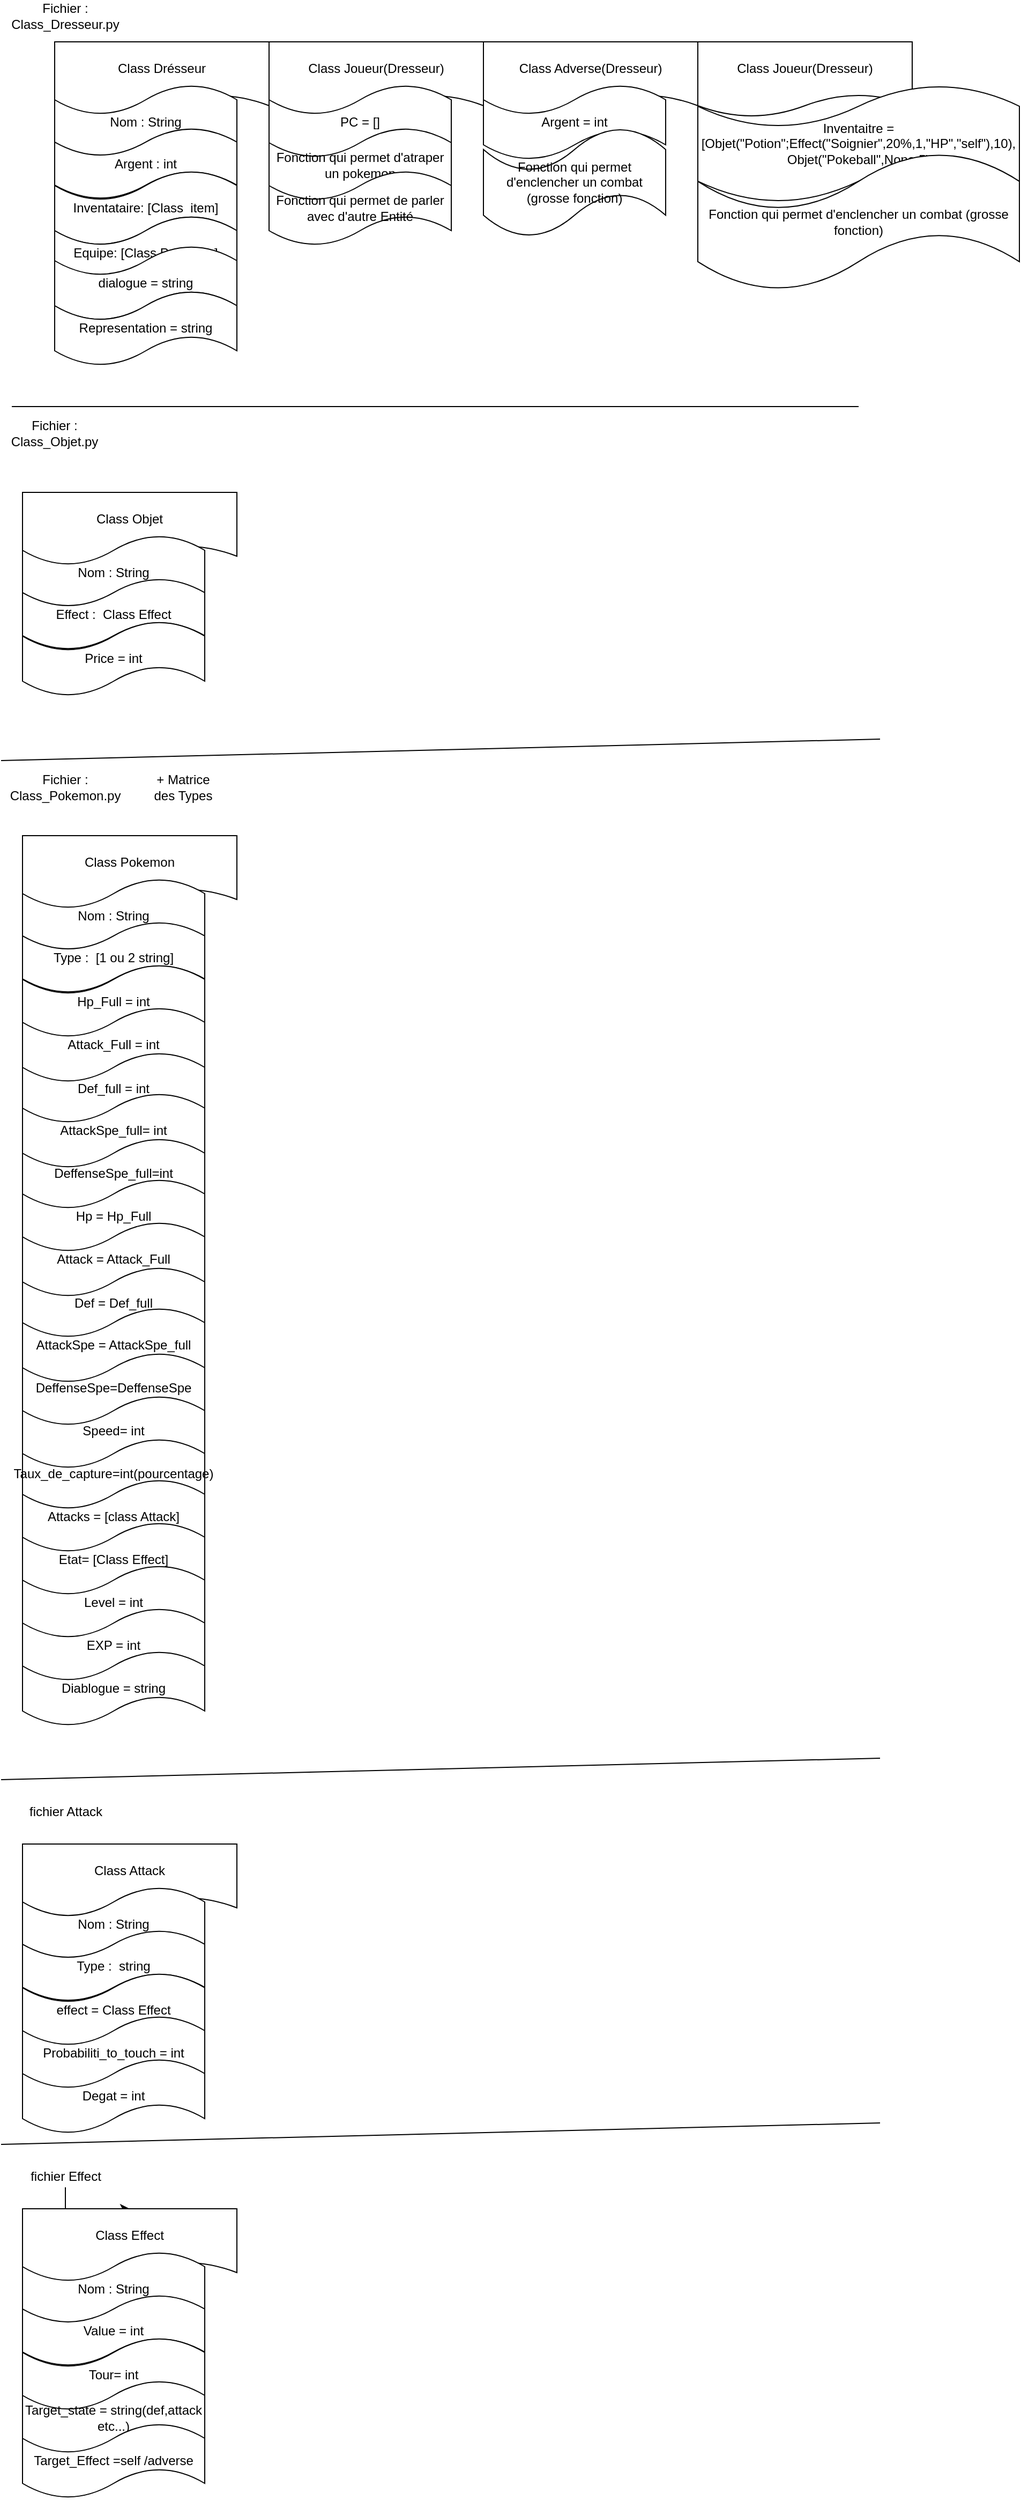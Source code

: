 <mxfile version="17.4.2" type="device"><diagram id="J2LMDggNZ9xzSjtepwIA" name="Page-1"><mxGraphModel dx="1038" dy="1810" grid="1" gridSize="10" guides="1" tooltips="1" connect="1" arrows="1" fold="1" page="1" pageScale="1" pageWidth="827" pageHeight="1169" math="0" shadow="0"><root><mxCell id="0"/><mxCell id="1" parent="0"/><mxCell id="tbB_ug-aNqgxXt2CeSVb-9" value="Class Drésseur" style="shape=document;whiteSpace=wrap;html=1;boundedLbl=1;" parent="1" vertex="1"><mxGeometry x="50" y="-1130" width="200" height="70" as="geometry"/></mxCell><mxCell id="tbB_ug-aNqgxXt2CeSVb-10" value="Nom : String" style="shape=tape;whiteSpace=wrap;html=1;" parent="1" vertex="1"><mxGeometry x="50" y="-1090" width="170" height="70" as="geometry"/></mxCell><mxCell id="tbB_ug-aNqgxXt2CeSVb-11" value="Argent : int" style="shape=tape;whiteSpace=wrap;html=1;" parent="1" vertex="1"><mxGeometry x="50" y="-1050" width="170" height="67" as="geometry"/></mxCell><mxCell id="tbB_ug-aNqgxXt2CeSVb-12" value="Inventataire: [Class&amp;nbsp; item]" style="shape=tape;whiteSpace=wrap;html=1;" parent="1" vertex="1"><mxGeometry x="50" y="-1010" width="170" height="70" as="geometry"/></mxCell><mxCell id="tbB_ug-aNqgxXt2CeSVb-13" value="Equipe: [Class Pokemon]" style="shape=tape;whiteSpace=wrap;html=1;" parent="1" vertex="1"><mxGeometry x="50" y="-968" width="170" height="70" as="geometry"/></mxCell><mxCell id="tbB_ug-aNqgxXt2CeSVb-18" value="Class Objet" style="shape=document;whiteSpace=wrap;html=1;boundedLbl=1;" parent="1" vertex="1"><mxGeometry x="20" y="-710" width="200" height="70" as="geometry"/></mxCell><mxCell id="tbB_ug-aNqgxXt2CeSVb-19" value="Nom : String" style="shape=tape;whiteSpace=wrap;html=1;" parent="1" vertex="1"><mxGeometry x="20" y="-670" width="170" height="70" as="geometry"/></mxCell><mxCell id="tbB_ug-aNqgxXt2CeSVb-20" value="Effect :&amp;nbsp; Class Effect" style="shape=tape;whiteSpace=wrap;html=1;" parent="1" vertex="1"><mxGeometry x="20" y="-630" width="170" height="67" as="geometry"/></mxCell><mxCell id="tbB_ug-aNqgxXt2CeSVb-21" value="Price = int" style="shape=tape;whiteSpace=wrap;html=1;" parent="1" vertex="1"><mxGeometry x="20" y="-590" width="170" height="70" as="geometry"/></mxCell><mxCell id="tbB_ug-aNqgxXt2CeSVb-23" value="Class Pokemon" style="shape=document;whiteSpace=wrap;html=1;boundedLbl=1;" parent="1" vertex="1"><mxGeometry x="20" y="-390" width="200" height="70" as="geometry"/></mxCell><mxCell id="tbB_ug-aNqgxXt2CeSVb-24" value="Nom : String" style="shape=tape;whiteSpace=wrap;html=1;" parent="1" vertex="1"><mxGeometry x="20" y="-350" width="170" height="70" as="geometry"/></mxCell><mxCell id="tbB_ug-aNqgxXt2CeSVb-25" value="Type :&amp;nbsp; [1 ou 2 string]" style="shape=tape;whiteSpace=wrap;html=1;" parent="1" vertex="1"><mxGeometry x="20" y="-310" width="170" height="67" as="geometry"/></mxCell><mxCell id="tbB_ug-aNqgxXt2CeSVb-26" value="Hp_Full = int" style="shape=tape;whiteSpace=wrap;html=1;" parent="1" vertex="1"><mxGeometry x="20" y="-270" width="170" height="70" as="geometry"/></mxCell><mxCell id="tbB_ug-aNqgxXt2CeSVb-27" value="Def_full = int" style="shape=tape;whiteSpace=wrap;html=1;" parent="1" vertex="1"><mxGeometry x="20" y="-189" width="170" height="70" as="geometry"/></mxCell><mxCell id="tbB_ug-aNqgxXt2CeSVb-28" value="" style="endArrow=none;html=1;rounded=0;" parent="1" edge="1"><mxGeometry width="50" height="50" relative="1" as="geometry"><mxPoint x="10" y="-790" as="sourcePoint"/><mxPoint x="800" y="-790" as="targetPoint"/><Array as="points"/></mxGeometry></mxCell><mxCell id="tbB_ug-aNqgxXt2CeSVb-29" value="" style="endArrow=none;html=1;rounded=0;" parent="1" edge="1"><mxGeometry width="50" height="50" relative="1" as="geometry"><mxPoint y="-460" as="sourcePoint"/><mxPoint x="820" y="-480" as="targetPoint"/></mxGeometry></mxCell><mxCell id="tbB_ug-aNqgxXt2CeSVb-30" value="Fichier : Class_Dresseur.py" style="text;html=1;strokeColor=none;fillColor=none;align=center;verticalAlign=middle;whiteSpace=wrap;rounded=0;" parent="1" vertex="1"><mxGeometry x="30" y="-1169" width="60" height="30" as="geometry"/></mxCell><mxCell id="tbB_ug-aNqgxXt2CeSVb-33" value="Fichier : Class_Objet.py" style="text;html=1;strokeColor=none;fillColor=none;align=center;verticalAlign=middle;whiteSpace=wrap;rounded=0;" parent="1" vertex="1"><mxGeometry x="20" y="-780" width="60" height="30" as="geometry"/></mxCell><mxCell id="tbB_ug-aNqgxXt2CeSVb-34" value="Fichier : Class_Pokemon.py" style="text;html=1;strokeColor=none;fillColor=none;align=center;verticalAlign=middle;whiteSpace=wrap;rounded=0;" parent="1" vertex="1"><mxGeometry x="30" y="-450" width="60" height="30" as="geometry"/></mxCell><mxCell id="tbB_ug-aNqgxXt2CeSVb-35" value="+ Matrice des Types&lt;br&gt;" style="text;html=1;strokeColor=none;fillColor=none;align=center;verticalAlign=middle;whiteSpace=wrap;rounded=0;" parent="1" vertex="1"><mxGeometry x="140" y="-450" width="60" height="30" as="geometry"/></mxCell><mxCell id="tbB_ug-aNqgxXt2CeSVb-36" value="Attack_Full = int" style="shape=tape;whiteSpace=wrap;html=1;" parent="1" vertex="1"><mxGeometry x="20" y="-230" width="170" height="70" as="geometry"/></mxCell><mxCell id="tbB_ug-aNqgxXt2CeSVb-37" value="DeffenseSpe_full=int" style="shape=tape;whiteSpace=wrap;html=1;" parent="1" vertex="1"><mxGeometry x="20" y="-110" width="170" height="70" as="geometry"/></mxCell><mxCell id="tbB_ug-aNqgxXt2CeSVb-38" value="AttackSpe_full= int" style="shape=tape;whiteSpace=wrap;html=1;" parent="1" vertex="1"><mxGeometry x="20" y="-150" width="170" height="70" as="geometry"/></mxCell><mxCell id="tbB_ug-aNqgxXt2CeSVb-39" value="Taux_de_capture=int(pourcentage)" style="shape=tape;whiteSpace=wrap;html=1;" parent="1" vertex="1"><mxGeometry x="20" y="170" width="170" height="70" as="geometry"/></mxCell><mxCell id="tbB_ug-aNqgxXt2CeSVb-40" value="Speed= int" style="shape=tape;whiteSpace=wrap;html=1;" parent="1" vertex="1"><mxGeometry x="20" y="130" width="170" height="70" as="geometry"/></mxCell><mxCell id="tbB_ug-aNqgxXt2CeSVb-41" value="Hp = Hp_Full" style="shape=tape;whiteSpace=wrap;html=1;" parent="1" vertex="1"><mxGeometry x="20" y="-70" width="170" height="70" as="geometry"/></mxCell><mxCell id="tbB_ug-aNqgxXt2CeSVb-42" value="Def = Def_full" style="shape=tape;whiteSpace=wrap;html=1;" parent="1" vertex="1"><mxGeometry x="20" y="11" width="170" height="70" as="geometry"/></mxCell><mxCell id="tbB_ug-aNqgxXt2CeSVb-43" value="Attack = Attack_Full" style="shape=tape;whiteSpace=wrap;html=1;" parent="1" vertex="1"><mxGeometry x="20" y="-30" width="170" height="70" as="geometry"/></mxCell><mxCell id="tbB_ug-aNqgxXt2CeSVb-44" value="DeffenseSpe=DeffenseSpe" style="shape=tape;whiteSpace=wrap;html=1;" parent="1" vertex="1"><mxGeometry x="20" y="90" width="170" height="70" as="geometry"/></mxCell><mxCell id="tbB_ug-aNqgxXt2CeSVb-45" value="AttackSpe = AttackSpe_full" style="shape=tape;whiteSpace=wrap;html=1;" parent="1" vertex="1"><mxGeometry x="20" y="50" width="170" height="70" as="geometry"/></mxCell><mxCell id="tbB_ug-aNqgxXt2CeSVb-47" value="" style="endArrow=none;html=1;rounded=0;" parent="1" edge="1"><mxGeometry width="50" height="50" relative="1" as="geometry"><mxPoint y="490" as="sourcePoint"/><mxPoint x="820" y="470" as="targetPoint"/></mxGeometry></mxCell><mxCell id="tbB_ug-aNqgxXt2CeSVb-49" value="fichier Attack&lt;br&gt;" style="text;html=1;align=center;verticalAlign=middle;resizable=0;points=[];autosize=1;strokeColor=none;fillColor=none;" parent="1" vertex="1"><mxGeometry x="20" y="510" width="80" height="20" as="geometry"/></mxCell><mxCell id="tbB_ug-aNqgxXt2CeSVb-50" value="Attacks = [class Attack]" style="shape=tape;whiteSpace=wrap;html=1;" parent="1" vertex="1"><mxGeometry x="20" y="210" width="170" height="70" as="geometry"/></mxCell><mxCell id="tbB_ug-aNqgxXt2CeSVb-51" value="Class Attack" style="shape=document;whiteSpace=wrap;html=1;boundedLbl=1;" parent="1" vertex="1"><mxGeometry x="20" y="550" width="200" height="70" as="geometry"/></mxCell><mxCell id="tbB_ug-aNqgxXt2CeSVb-52" value="Nom : String" style="shape=tape;whiteSpace=wrap;html=1;" parent="1" vertex="1"><mxGeometry x="20" y="590" width="170" height="70" as="geometry"/></mxCell><mxCell id="tbB_ug-aNqgxXt2CeSVb-53" value="Type :&amp;nbsp; string" style="shape=tape;whiteSpace=wrap;html=1;" parent="1" vertex="1"><mxGeometry x="20" y="630" width="170" height="67" as="geometry"/></mxCell><mxCell id="tbB_ug-aNqgxXt2CeSVb-54" value="effect = Class Effect" style="shape=tape;whiteSpace=wrap;html=1;" parent="1" vertex="1"><mxGeometry x="20" y="670" width="170" height="70" as="geometry"/></mxCell><mxCell id="tbB_ug-aNqgxXt2CeSVb-56" value="Probabiliti_to_touch = int" style="shape=tape;whiteSpace=wrap;html=1;" parent="1" vertex="1"><mxGeometry x="20" y="710" width="170" height="70" as="geometry"/></mxCell><mxCell id="tbB_ug-aNqgxXt2CeSVb-67" value="" style="endArrow=none;html=1;rounded=0;" parent="1" edge="1"><mxGeometry width="50" height="50" relative="1" as="geometry"><mxPoint y="830" as="sourcePoint"/><mxPoint x="820" y="810" as="targetPoint"/></mxGeometry></mxCell><mxCell id="tbB_ug-aNqgxXt2CeSVb-74" value="" style="edgeStyle=orthogonalEdgeStyle;rounded=0;orthogonalLoop=1;jettySize=auto;html=1;" parent="1" source="tbB_ug-aNqgxXt2CeSVb-68" target="tbB_ug-aNqgxXt2CeSVb-69" edge="1"><mxGeometry relative="1" as="geometry"/></mxCell><mxCell id="tbB_ug-aNqgxXt2CeSVb-68" value="fichier Effect" style="text;html=1;align=center;verticalAlign=middle;resizable=0;points=[];autosize=1;strokeColor=none;fillColor=none;" parent="1" vertex="1"><mxGeometry x="20" y="850" width="80" height="20" as="geometry"/></mxCell><mxCell id="tbB_ug-aNqgxXt2CeSVb-69" value="Class Effect" style="shape=document;whiteSpace=wrap;html=1;boundedLbl=1;" parent="1" vertex="1"><mxGeometry x="20" y="890" width="200" height="70" as="geometry"/></mxCell><mxCell id="tbB_ug-aNqgxXt2CeSVb-70" value="Nom : String" style="shape=tape;whiteSpace=wrap;html=1;" parent="1" vertex="1"><mxGeometry x="20" y="930" width="170" height="70" as="geometry"/></mxCell><mxCell id="tbB_ug-aNqgxXt2CeSVb-71" value="Value = int" style="shape=tape;whiteSpace=wrap;html=1;" parent="1" vertex="1"><mxGeometry x="20" y="970" width="170" height="67" as="geometry"/></mxCell><mxCell id="tbB_ug-aNqgxXt2CeSVb-72" value="Tour= int" style="shape=tape;whiteSpace=wrap;html=1;" parent="1" vertex="1"><mxGeometry x="20" y="1010" width="170" height="70" as="geometry"/></mxCell><mxCell id="tbB_ug-aNqgxXt2CeSVb-73" value="Target_state = string(def,attack etc...)&lt;span style=&quot;color: rgba(0 , 0 , 0 , 0) ; font-family: monospace ; font-size: 0px&quot;&gt;%3CmxGraphModel%3E%3Croot%3E%3CmxCell%20id%3D%220%22%2F%3E%3CmxCell%20id%3D%221%22%20parent%3D%220%22%2F%3E%3CmxCell%20id%3D%222%22%20value%3D%22Etat%3D%20%5BClass%20Effect%5D%22%20style%3D%22shape%3Dtape%3BwhiteSpace%3Dwrap%3Bhtml%3D1%3B%22%20vertex%3D%221%22%20parent%3D%221%22%3E%3CmxGeometry%20x%3D%2220%22%20y%3D%22250%22%20width%3D%22170%22%20height%3D%2270%22%20as%3D%22geometry%22%2F%3E%3C%2FmxCell%3E%3C%2Froot%3E%3C%2FmxGraphModel%3E&lt;/span&gt;" style="shape=tape;whiteSpace=wrap;html=1;" parent="1" vertex="1"><mxGeometry x="20" y="1050" width="170" height="70" as="geometry"/></mxCell><mxCell id="tbB_ug-aNqgxXt2CeSVb-75" value="Degat = int" style="shape=tape;whiteSpace=wrap;html=1;" parent="1" vertex="1"><mxGeometry x="20" y="750" width="170" height="70" as="geometry"/></mxCell><mxCell id="tbB_ug-aNqgxXt2CeSVb-76" value="Etat= [Class Effect]" style="shape=tape;whiteSpace=wrap;html=1;" parent="1" vertex="1"><mxGeometry x="20" y="250" width="170" height="70" as="geometry"/></mxCell><mxCell id="tbB_ug-aNqgxXt2CeSVb-77" value="Level = int&lt;span style=&quot;color: rgba(0 , 0 , 0 , 0) ; font-family: monospace ; font-size: 0px&quot;&gt;%3CmxGraphModel%3E%3Croot%3E%3CmxCell%20id%3D%220%22%2F%3E%3CmxCell%20id%3D%221%22%20parent%3D%220%22%2F%3E%3CmxCell%20id%3D%222%22%20value%3D%22Etat%3D%20%5BClass%20Effect%5D%22%20style%3D%22shape%3Dtape%3BwhiteSpace%3Dwrap%3Bhtml%3D1%3B%22%20vertex%3D%221%22%20parent%3D%221%22%3E%3CmxGeometry%20x%3D%2220%22%20y%3D%22250%22%20width%3D%22170%22%20height%3D%2270%22%20as%3D%22geometry%22%2F%3E%3C%2FmxCell%3E%3C%2Froot%3E%3C%2FmxGraphModel%3E&lt;/span&gt;" style="shape=tape;whiteSpace=wrap;html=1;" parent="1" vertex="1"><mxGeometry x="20" y="290" width="170" height="70" as="geometry"/></mxCell><mxCell id="tbB_ug-aNqgxXt2CeSVb-78" value="EXP = int" style="shape=tape;whiteSpace=wrap;html=1;" parent="1" vertex="1"><mxGeometry x="20" y="330" width="170" height="70" as="geometry"/></mxCell><mxCell id="tbB_ug-aNqgxXt2CeSVb-79" value="Target_Effect =self /adverse&lt;span style=&quot;color: rgba(0 , 0 , 0 , 0) ; font-family: monospace ; font-size: 0px&quot;&gt;%3CmxGraphModel%3E%3Croot%3E%3CmxCell%20id%3D%220%22%2F%3E%3CmxCell%20id%3D%221%22%20parent%3D%220%22%2F%3E%3CmxCell%20id%3D%222%22%20value%3D%22Etat%3D%20%5BClass%20Effect%5D%22%20style%3D%22shape%3Dtape%3BwhiteSpace%3Dwrap%3Bhtml%3D1%3B%22%20vertex%3D%221%22%20parent%3D%221%22%3E%3CmxGeometry%20x%3D%2220%22%20y%3D%22250%22%20width%3D%22170%22%20height%3D%2270%22%20as%3D%22geometry%22%2F%3E%3C%2FmxCell%3E%3C%2Froot%3E%3C%2FmxGraphModel%3E&lt;/span&gt;" style="shape=tape;whiteSpace=wrap;html=1;" parent="1" vertex="1"><mxGeometry x="20" y="1090" width="170" height="70" as="geometry"/></mxCell><mxCell id="tbB_ug-aNqgxXt2CeSVb-81" value="Class Joueur(Dresseur)" style="shape=document;whiteSpace=wrap;html=1;boundedLbl=1;fillColor=#FFFFFF;strokeColor=#000000;" parent="1" vertex="1"><mxGeometry x="250" y="-1130" width="200" height="70" as="geometry"/></mxCell><mxCell id="tbB_ug-aNqgxXt2CeSVb-82" value="PC = []" style="shape=tape;whiteSpace=wrap;html=1;fillColor=#FFFFFF;strokeColor=#000000;" parent="1" vertex="1"><mxGeometry x="250" y="-1090" width="170" height="70" as="geometry"/></mxCell><mxCell id="tbB_ug-aNqgxXt2CeSVb-88" value="Fonction qui permet d'atraper un pokemon" style="shape=tape;whiteSpace=wrap;html=1;fillColor=#FFFFFF;strokeColor=#000000;" parent="1" vertex="1"><mxGeometry x="250" y="-1050" width="170" height="70" as="geometry"/></mxCell><mxCell id="tbB_ug-aNqgxXt2CeSVb-89" value="Class Adverse(Dresseur)" style="shape=document;whiteSpace=wrap;html=1;boundedLbl=1;fillColor=#FFFFFF;strokeColor=#000000;" parent="1" vertex="1"><mxGeometry x="450" y="-1130" width="200" height="70" as="geometry"/></mxCell><mxCell id="tbB_ug-aNqgxXt2CeSVb-90" value="Argent = int" style="shape=tape;whiteSpace=wrap;html=1;fillColor=#FFFFFF;strokeColor=#000000;" parent="1" vertex="1"><mxGeometry x="450" y="-1090" width="170" height="70" as="geometry"/></mxCell><mxCell id="tbB_ug-aNqgxXt2CeSVb-91" value="Fonction qui permet d'enclencher un combat (grosse fonction)" style="shape=tape;whiteSpace=wrap;html=1;fillColor=#FFFFFF;strokeColor=#000000;" parent="1" vertex="1"><mxGeometry x="450" y="-1050" width="170" height="102" as="geometry"/></mxCell><mxCell id="tbB_ug-aNqgxXt2CeSVb-92" value="Fonction qui permet de parler avec d'autre Entité" style="shape=tape;whiteSpace=wrap;html=1;fillColor=#FFFFFF;strokeColor=#000000;" parent="1" vertex="1"><mxGeometry x="250" y="-1010" width="170" height="70" as="geometry"/></mxCell><mxCell id="tbB_ug-aNqgxXt2CeSVb-93" value="Diablogue = string" style="shape=tape;whiteSpace=wrap;html=1;" parent="1" vertex="1"><mxGeometry x="20" y="370" width="170" height="70" as="geometry"/></mxCell><mxCell id="tbB_ug-aNqgxXt2CeSVb-94" value="dialogue = string" style="shape=tape;whiteSpace=wrap;html=1;" parent="1" vertex="1"><mxGeometry x="50" y="-940" width="170" height="70" as="geometry"/></mxCell><mxCell id="tbB_ug-aNqgxXt2CeSVb-95" value="Class Joueur(Dresseur)" style="shape=document;whiteSpace=wrap;html=1;boundedLbl=1;fillColor=#FFFFFF;strokeColor=#000000;" parent="1" vertex="1"><mxGeometry x="650" y="-1130" width="200" height="70" as="geometry"/></mxCell><mxCell id="tbB_ug-aNqgxXt2CeSVb-96" value="Inventaitre = [Objet(&quot;Potion&quot;;Effect(&quot;Soignier&quot;,20%,1,&quot;HP&quot;,&quot;self&quot;),10),&lt;br&gt;Objet(&quot;Pokeball&quot;,None,5)" style="shape=tape;whiteSpace=wrap;html=1;size=0.364;fillColor=#FFFFFF;strokeColor=#000000;" parent="1" vertex="1"><mxGeometry x="650" y="-1090" width="300" height="110" as="geometry"/></mxCell><mxCell id="tbB_ug-aNqgxXt2CeSVb-97" value="Fonction qui permet d'enclencher un combat (grosse fonction)" style="shape=tape;whiteSpace=wrap;html=1;size=0.419;fillColor=#FFFFFF;strokeColor=#000000;" parent="1" vertex="1"><mxGeometry x="650" y="-1027" width="300" height="129" as="geometry"/></mxCell><mxCell id="c50AZiS-92yNgsUYBgeQ-1" value="Representation = string" style="shape=tape;whiteSpace=wrap;html=1;" vertex="1" parent="1"><mxGeometry x="50" y="-898" width="170" height="70" as="geometry"/></mxCell></root></mxGraphModel></diagram></mxfile>